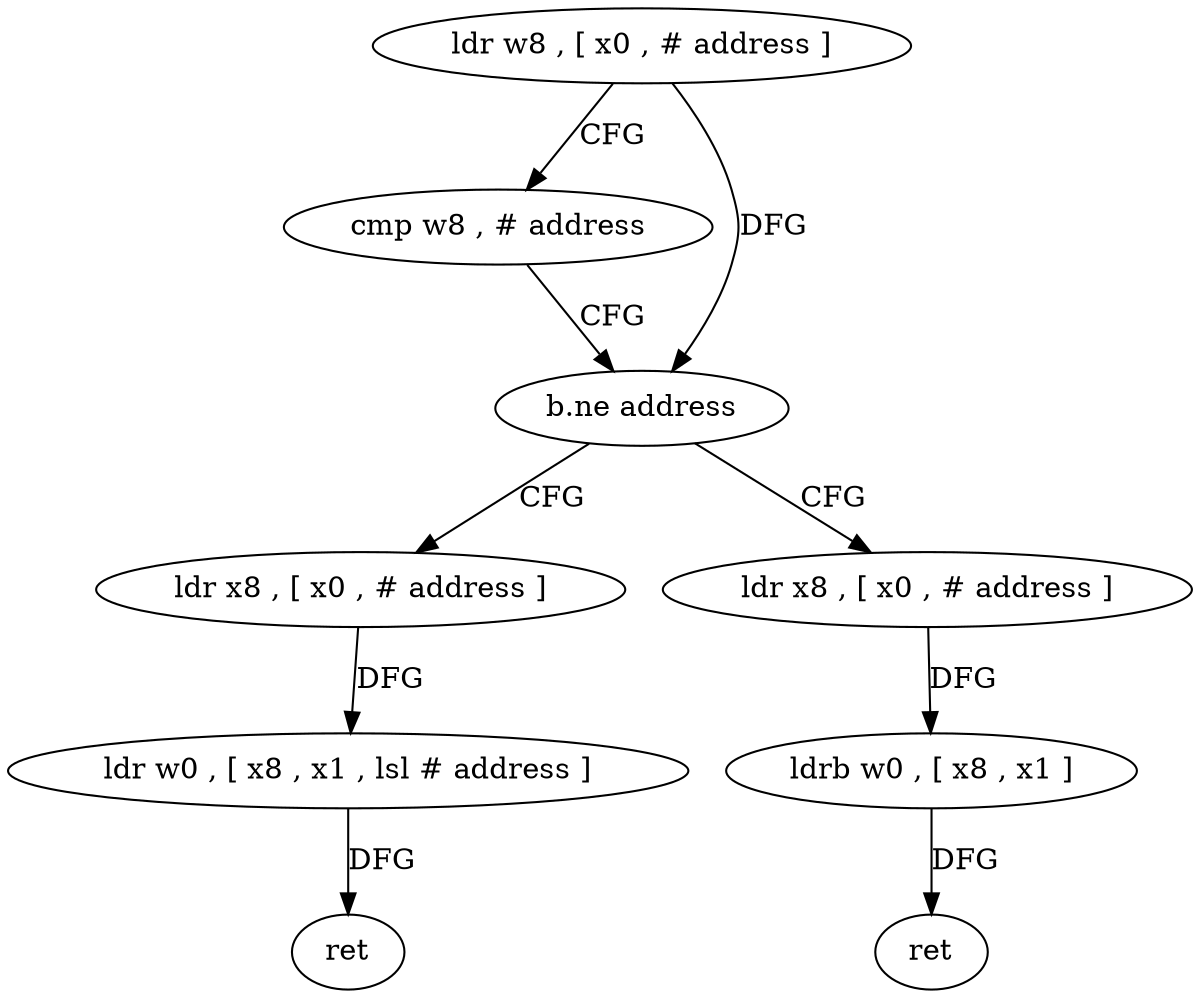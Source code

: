 digraph "func" {
"4228084" [label = "ldr w8 , [ x0 , # address ]" ]
"4228088" [label = "cmp w8 , # address" ]
"4228092" [label = "b.ne address" ]
"4228108" [label = "ldr x8 , [ x0 , # address ]" ]
"4228096" [label = "ldr x8 , [ x0 , # address ]" ]
"4228112" [label = "ldr w0 , [ x8 , x1 , lsl # address ]" ]
"4228116" [label = "ret" ]
"4228100" [label = "ldrb w0 , [ x8 , x1 ]" ]
"4228104" [label = "ret" ]
"4228084" -> "4228088" [ label = "CFG" ]
"4228084" -> "4228092" [ label = "DFG" ]
"4228088" -> "4228092" [ label = "CFG" ]
"4228092" -> "4228108" [ label = "CFG" ]
"4228092" -> "4228096" [ label = "CFG" ]
"4228108" -> "4228112" [ label = "DFG" ]
"4228096" -> "4228100" [ label = "DFG" ]
"4228112" -> "4228116" [ label = "DFG" ]
"4228100" -> "4228104" [ label = "DFG" ]
}
